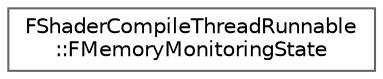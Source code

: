 digraph "Graphical Class Hierarchy"
{
 // INTERACTIVE_SVG=YES
 // LATEX_PDF_SIZE
  bgcolor="transparent";
  edge [fontname=Helvetica,fontsize=10,labelfontname=Helvetica,labelfontsize=10];
  node [fontname=Helvetica,fontsize=10,shape=box,height=0.2,width=0.4];
  rankdir="LR";
  Node0 [id="Node000000",label="FShaderCompileThreadRunnable\l::FMemoryMonitoringState",height=0.2,width=0.4,color="grey40", fillcolor="white", style="filled",URL="$da/d15/structFShaderCompileThreadRunnable_1_1FMemoryMonitoringState.html",tooltip=" "];
}
